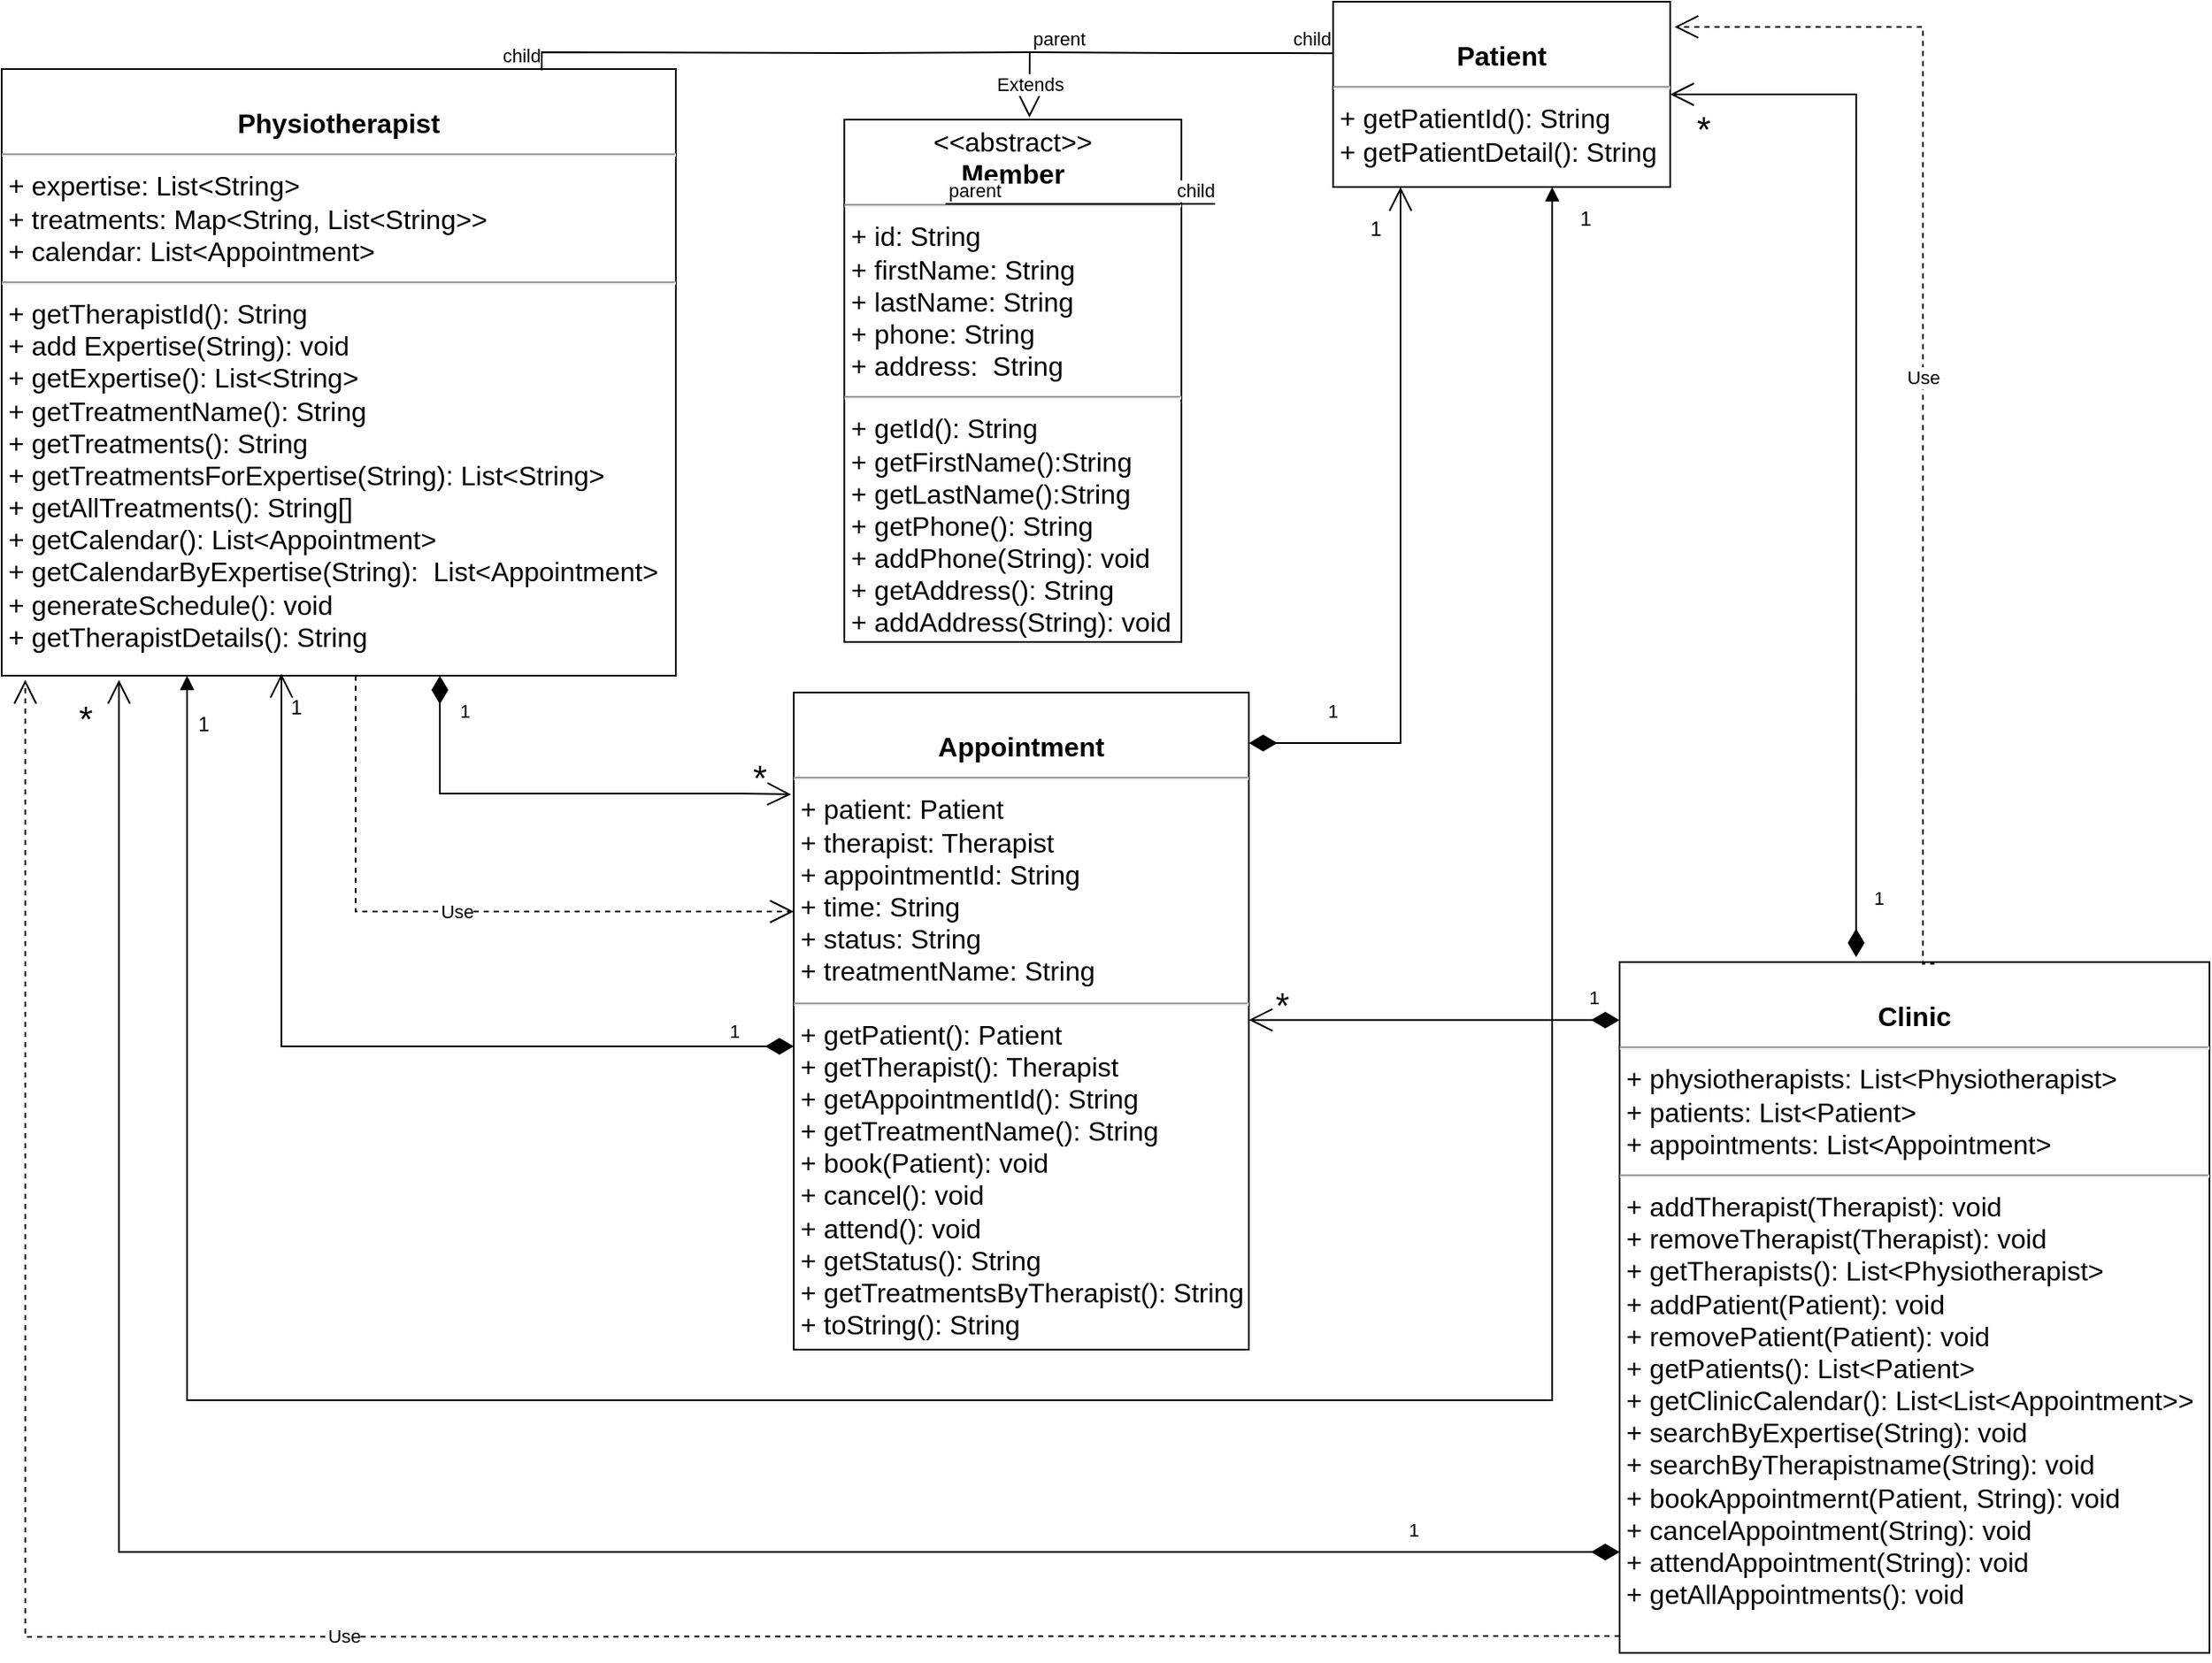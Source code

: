 <mxfile version="26.2.14">
  <diagram name="Page-1" id="c4acf3e9-155e-7222-9cf6-157b1a14988f">
    <mxGraphModel grid="1" page="1" gridSize="10" guides="1" tooltips="1" connect="1" arrows="1" fold="1" pageScale="1" pageWidth="850" pageHeight="1100" background="none" math="0" shadow="0">
      <root>
        <mxCell id="0" />
        <mxCell id="1" parent="0" />
        <mxCell id="5d2195bd80daf111-15" value="&lt;p style=&quot;margin:0px;margin-top:4px;text-align:center;&quot;&gt;&lt;br&gt;&lt;b&gt;Appointment&lt;/b&gt;&lt;/p&gt;&lt;hr&gt;&lt;p style=&quot;margin:0px;margin-left:4px;&quot;&gt;+ patient: Patient&lt;br&gt;&lt;/p&gt;&lt;p style=&quot;margin:0px;margin-left:4px;&quot;&gt;+ therapist: Therapist&lt;/p&gt;&lt;p style=&quot;margin:0px;margin-left:4px;&quot;&gt;+ appointmentId: String&lt;/p&gt;&lt;p style=&quot;margin:0px;margin-left:4px;&quot;&gt;+ time: String&lt;/p&gt;&lt;p style=&quot;margin:0px;margin-left:4px;&quot;&gt;+ status: String&lt;/p&gt;&lt;p style=&quot;margin:0px;margin-left:4px;&quot;&gt;+ treatmentName: String&lt;/p&gt;&lt;hr&gt;&lt;p style=&quot;margin:0px;margin-left:4px;&quot;&gt;+ getPatient(): Patient&lt;br&gt;+ getTherapist&lt;span style=&quot;background-color: transparent; color: light-dark(rgb(0, 0, 0), rgb(255, 255, 255));&quot;&gt;()&lt;/span&gt;&lt;span style=&quot;background-color: transparent; color: light-dark(rgb(0, 0, 0), rgb(255, 255, 255));&quot;&gt;: Therapist&lt;/span&gt;&lt;/p&gt;&lt;p style=&quot;margin:0px;margin-left:4px;&quot;&gt;+ getAppointmentId&lt;span style=&quot;background-color: transparent; color: light-dark(rgb(0, 0, 0), rgb(255, 255, 255));&quot;&gt;()&lt;/span&gt;&lt;span style=&quot;background-color: transparent; color: light-dark(rgb(0, 0, 0), rgb(255, 255, 255));&quot;&gt;: String&lt;/span&gt;&lt;/p&gt;&lt;p style=&quot;margin:0px;margin-left:4px;&quot;&gt;+ getTreatmentName&lt;span style=&quot;background-color: transparent; color: light-dark(rgb(0, 0, 0), rgb(255, 255, 255));&quot;&gt;()&lt;/span&gt;&lt;span style=&quot;background-color: transparent; color: light-dark(rgb(0, 0, 0), rgb(255, 255, 255));&quot;&gt;: String&lt;/span&gt;&lt;/p&gt;&lt;p style=&quot;margin:0px;margin-left:4px;&quot;&gt;+ book(Patient): void&lt;/p&gt;&lt;p style=&quot;margin:0px;margin-left:4px;&quot;&gt;+ cancel(): void&lt;/p&gt;&lt;p style=&quot;margin:0px;margin-left:4px;&quot;&gt;+ attend(): void&lt;/p&gt;&lt;p style=&quot;margin:0px;margin-left:4px;&quot;&gt;+ getStatus(): String&lt;/p&gt;&lt;p style=&quot;margin:0px;margin-left:4px;&quot;&gt;+ getTreatmentsByTherapist(): String&lt;/p&gt;&lt;p style=&quot;margin:0px;margin-left:4px;&quot;&gt;+ toString(): String&lt;/p&gt;" style="verticalAlign=top;align=left;overflow=fill;fontSize=16;fontFamily=Helvetica;html=1;rounded=0;shadow=0;comic=0;labelBackgroundColor=none;strokeWidth=1" vertex="1" parent="1">
          <mxGeometry x="700" y="470" width="270" height="390" as="geometry" />
        </mxCell>
        <mxCell id="5d2195bd80daf111-18" value="&lt;p style=&quot;margin:0px;margin-top:4px;text-align:center;&quot;&gt;&lt;br&gt;&lt;b&gt;Physiotherapist&lt;/b&gt;&lt;/p&gt;&lt;hr&gt;&lt;p style=&quot;margin:0px;margin-left:4px;&quot;&gt;&lt;span style=&quot;background-color: transparent; color: light-dark(rgb(0, 0, 0), rgb(255, 255, 255));&quot;&gt;+ expertise: List&amp;lt;String&amp;gt;&lt;/span&gt;&lt;/p&gt;&lt;p style=&quot;margin:0px;margin-left:4px;&quot;&gt;&lt;span style=&quot;background-color: transparent; color: light-dark(rgb(0, 0, 0), rgb(255, 255, 255));&quot;&gt;+ treatments: Map&amp;lt;String, List&amp;lt;String&amp;gt;&amp;gt;&lt;/span&gt;&lt;/p&gt;&lt;p style=&quot;margin:0px;margin-left:4px;&quot;&gt;&lt;span style=&quot;background-color: transparent; color: light-dark(rgb(0, 0, 0), rgb(255, 255, 255));&quot;&gt;+ calendar: List&amp;lt;Appointment&amp;gt;&lt;/span&gt;&lt;/p&gt;&lt;hr&gt;&lt;p style=&quot;margin: 0px 0px 0px 4px;&quot;&gt;+ getTherapistId(): String&lt;/p&gt;&lt;p style=&quot;margin:0px;margin-left:4px;&quot;&gt;&lt;span style=&quot;background-color: transparent; color: light-dark(rgb(0, 0, 0), rgb(255, 255, 255));&quot;&gt;+ add Expertise(String): void&lt;/span&gt;&lt;/p&gt;&lt;p style=&quot;margin:0px;margin-left:4px;&quot;&gt;+ getExpertise(): List&amp;lt;String&amp;gt;&lt;/p&gt;&lt;p style=&quot;margin: 0px 0px 0px 4px;&quot;&gt;+ getTreatmentName(): String&lt;/p&gt;&lt;p style=&quot;margin:0px;margin-left:4px;&quot;&gt;+ getTreatments(): String&lt;/p&gt;&lt;p style=&quot;margin:0px;margin-left:4px;&quot;&gt;+ getTreatmentsForExpertise(String): List&amp;lt;String&amp;gt;&lt;/p&gt;&lt;p style=&quot;margin:0px;margin-left:4px;&quot;&gt;+ getAllTreatments(): String[]&lt;/p&gt;&lt;p style=&quot;margin:0px;margin-left:4px;&quot;&gt;+ getCalendar(): List&amp;lt;Appointment&amp;gt;&lt;/p&gt;&lt;p style=&quot;margin:0px;margin-left:4px;&quot;&gt;+ getCalendarByExpertise(String):&amp;nbsp;&lt;span style=&quot;background-color: transparent; color: light-dark(rgb(0, 0, 0), rgb(255, 255, 255));&quot;&gt;&amp;nbsp;&lt;/span&gt;&lt;span style=&quot;background-color: transparent; color: light-dark(rgb(0, 0, 0), rgb(255, 255, 255));&quot;&gt;List&amp;lt;Appointment&amp;gt;&lt;/span&gt;&lt;/p&gt;&lt;p style=&quot;margin: 0px 0px 0px 4px;&quot;&gt;+ generateSchedule(): void&lt;/p&gt;&lt;p style=&quot;margin: 0px 0px 0px 4px;&quot;&gt;+ getTherapistDetails(): String&lt;/p&gt;&lt;div&gt;&lt;br&gt;&lt;/div&gt;&lt;div&gt;&lt;br&gt;&lt;/div&gt;" style="verticalAlign=top;align=left;overflow=fill;fontSize=16;fontFamily=Helvetica;html=1;rounded=0;shadow=0;comic=0;labelBackgroundColor=none;strokeWidth=1" vertex="1" parent="1">
          <mxGeometry x="230" y="100" width="400" height="360" as="geometry" />
        </mxCell>
        <mxCell id="5d2195bd80daf111-19" value="&lt;p style=&quot;margin:0px;margin-top:4px;text-align:center;&quot;&gt;&lt;br&gt;&lt;b&gt;Patient&lt;/b&gt;&lt;/p&gt;&lt;hr&gt;&lt;p style=&quot;margin:0px;margin-left:4px;&quot;&gt;+ getPatientId(): String&lt;br&gt;&lt;/p&gt;&lt;p style=&quot;margin: 0px 0px 0px 4px;&quot;&gt;+ getPatientDetail(): String&lt;/p&gt;&lt;p style=&quot;margin:0px;margin-left:4px;&quot;&gt;&lt;br&gt;&lt;/p&gt;" style="verticalAlign=top;align=left;overflow=fill;fontSize=16;fontFamily=Helvetica;html=1;rounded=0;shadow=0;comic=0;labelBackgroundColor=none;strokeWidth=1" vertex="1" parent="1">
          <mxGeometry x="1020" y="60" width="200" height="110" as="geometry" />
        </mxCell>
        <mxCell id="b_mvJeVkepmHWxjtMiGu-4" style="edgeStyle=orthogonalEdgeStyle;rounded=0;orthogonalLoop=1;jettySize=auto;html=1;exitX=0.5;exitY=1;exitDx=0;exitDy=0;fontSize=16;" edge="1" parent="1" source="5d2195bd80daf111-19" target="5d2195bd80daf111-19">
          <mxGeometry relative="1" as="geometry" />
        </mxCell>
        <mxCell id="pOyuZkokVOz519TOcyl2-1" style="edgeStyle=none;curved=1;rounded=0;orthogonalLoop=1;jettySize=auto;html=1;exitX=1;exitY=1;exitDx=0;exitDy=0;fontSize=16;startSize=8;endSize=8;" edge="1" parent="1" source="5d2195bd80daf111-18" target="5d2195bd80daf111-18">
          <mxGeometry relative="1" as="geometry" />
        </mxCell>
        <mxCell id="GI7IDmm3tCJ06FmEA8ja-2" value="&lt;p style=&quot;margin:0px;margin-top:4px;text-align:center;&quot;&gt;&amp;lt;&amp;lt;abstract&amp;gt;&amp;gt;&lt;br&gt;&lt;b&gt;Member&lt;/b&gt;&lt;/p&gt;&lt;hr&gt;&lt;p style=&quot;margin:0px;margin-left:4px;&quot;&gt;+ id: String&lt;br&gt;+ firstName: String&lt;/p&gt;&lt;p style=&quot;margin:0px;margin-left:4px;&quot;&gt;+ lastName: String&lt;/p&gt;&lt;p style=&quot;margin:0px;margin-left:4px;&quot;&gt;+ phone: String&lt;/p&gt;&lt;p style=&quot;margin:0px;margin-left:4px;&quot;&gt;+ address:&amp;nbsp; String&lt;/p&gt;&lt;hr&gt;&lt;p style=&quot;margin:0px;margin-left:4px;&quot;&gt;+ getId(): String&lt;br&gt;+ getFirstName&lt;span style=&quot;background-color: transparent; color: light-dark(rgb(0, 0, 0), rgb(255, 255, 255));&quot;&gt;()&lt;/span&gt;&lt;span style=&quot;background-color: transparent; color: light-dark(rgb(0, 0, 0), rgb(255, 255, 255));&quot;&gt;:String&lt;/span&gt;&lt;/p&gt;&lt;p style=&quot;margin:0px;margin-left:4px;&quot;&gt;+ getLastName&lt;span style=&quot;background-color: transparent; color: light-dark(rgb(0, 0, 0), rgb(255, 255, 255));&quot;&gt;()&lt;/span&gt;&lt;span style=&quot;background-color: transparent; color: light-dark(rgb(0, 0, 0), rgb(255, 255, 255));&quot;&gt;:String&lt;/span&gt;&lt;/p&gt;&lt;p style=&quot;margin:0px;margin-left:4px;&quot;&gt;+ getPhone&lt;span style=&quot;background-color: transparent; color: light-dark(rgb(0, 0, 0), rgb(255, 255, 255));&quot;&gt;()&lt;/span&gt;&lt;span style=&quot;background-color: transparent; color: light-dark(rgb(0, 0, 0), rgb(255, 255, 255));&quot;&gt;: String&lt;/span&gt;&lt;/p&gt;&lt;p style=&quot;margin:0px;margin-left:4px;&quot;&gt;+ addPhone(String): void&lt;/p&gt;&lt;p style=&quot;margin: 0px 0px 0px 4px;&quot;&gt;+ getAddress&lt;span style=&quot;background-color: transparent; color: light-dark(rgb(0, 0, 0), rgb(255, 255, 255));&quot;&gt;()&lt;/span&gt;&lt;span style=&quot;background-color: transparent; color: light-dark(rgb(0, 0, 0), rgb(255, 255, 255));&quot;&gt;: String&lt;/span&gt;&lt;/p&gt;&lt;p style=&quot;margin: 0px 0px 0px 4px;&quot;&gt;+ addAddress(String): void&lt;/p&gt;" style="verticalAlign=top;align=left;overflow=fill;fontSize=16;fontFamily=Helvetica;html=1;rounded=0;shadow=0;comic=0;labelBackgroundColor=none;strokeWidth=1" vertex="1" parent="1">
          <mxGeometry x="730" y="130" width="200" height="310" as="geometry" />
        </mxCell>
        <mxCell id="GI7IDmm3tCJ06FmEA8ja-18" value="&lt;p style=&quot;margin:0px;margin-top:4px;text-align:center;&quot;&gt;&lt;br&gt;&lt;b&gt;Clinic&lt;/b&gt;&lt;/p&gt;&lt;hr&gt;&lt;p style=&quot;margin: 0px 0px 0px 4px;&quot;&gt;+ physiotherapists: List&amp;lt;Physiotherapist&amp;gt;&lt;/p&gt;&lt;p style=&quot;margin: 0px 0px 0px 4px;&quot;&gt;+ patients: List&amp;lt;Patient&amp;gt;&lt;/p&gt;&lt;p style=&quot;margin:0px;margin-left:4px;&quot;&gt;+ appointments: List&amp;lt;&lt;span style=&quot;background-color: transparent; color: light-dark(rgb(0, 0, 0), rgb(255, 255, 255));&quot;&gt;Appointment&lt;/span&gt;&lt;span style=&quot;background-color: transparent; color: light-dark(rgb(0, 0, 0), rgb(255, 255, 255));&quot;&gt;&amp;gt;&lt;/span&gt;&lt;/p&gt;&lt;hr&gt;&lt;p style=&quot;margin:0px;margin-left:4px;&quot;&gt;+ addTherapist(Therapist): void&lt;br&gt;+ removeTherapist(Therapist): void&lt;/p&gt;&lt;p style=&quot;margin:0px;margin-left:4px;&quot;&gt;+ getTherapists():&amp;nbsp;&lt;span style=&quot;background-color: transparent; color: light-dark(rgb(0, 0, 0), rgb(255, 255, 255));&quot;&gt;List&amp;lt;Physiotherapist&amp;gt;&lt;/span&gt;&lt;/p&gt;&lt;p style=&quot;margin:0px;margin-left:4px;&quot;&gt;+ addPatient(Patient): void&lt;br&gt;+ removePatient(Patient): void&lt;/p&gt;&lt;p style=&quot;margin:0px;margin-left:4px;&quot;&gt;+ getPatients():&amp;nbsp;&lt;span style=&quot;color: light-dark(rgb(0, 0, 0), rgb(255, 255, 255)); background-color: transparent;&quot;&gt;List&amp;lt;&lt;/span&gt;Patient&lt;span style=&quot;color: light-dark(rgb(0, 0, 0), rgb(255, 255, 255)); background-color: transparent;&quot;&gt;&amp;gt;&lt;/span&gt;&lt;/p&gt;&lt;p style=&quot;margin:0px;margin-left:4px;&quot;&gt;+ getClinicCalendar():&amp;nbsp;&lt;span style=&quot;color: light-dark(rgb(0, 0, 0), rgb(255, 255, 255)); background-color: transparent;&quot;&gt;List&amp;lt;&lt;/span&gt;List&amp;lt;&lt;span style=&quot;color: light-dark(rgb(0, 0, 0), rgb(255, 255, 255)); background-color: transparent;&quot;&gt;Appointment&lt;/span&gt;&lt;span style=&quot;color: light-dark(rgb(0, 0, 0), rgb(255, 255, 255)); background-color: transparent;&quot;&gt;&amp;gt;&lt;/span&gt;&lt;span style=&quot;color: light-dark(rgb(0, 0, 0), rgb(255, 255, 255)); background-color: transparent;&quot;&gt;&amp;gt;&lt;/span&gt;&lt;/p&gt;&lt;p style=&quot;margin:0px;margin-left:4px;&quot;&gt;+ searchByExpertise(String):&amp;nbsp;&lt;span style=&quot;background-color: transparent; color: light-dark(rgb(0, 0, 0), rgb(255, 255, 255));&quot;&gt;void&lt;/span&gt;&lt;/p&gt;&lt;p style=&quot;margin:0px;margin-left:4px;&quot;&gt;+ searchByTherapistname(String):&amp;nbsp;&lt;span style=&quot;background-color: transparent; color: light-dark(rgb(0, 0, 0), rgb(255, 255, 255));&quot;&gt;void&lt;/span&gt;&lt;/p&gt;&lt;p style=&quot;margin:0px;margin-left:4px;&quot;&gt;+ bookAppointmernt(Patient,&amp;nbsp;&lt;span style=&quot;background-color: transparent; color: light-dark(rgb(0, 0, 0), rgb(255, 255, 255));&quot;&gt;String&lt;/span&gt;&lt;span style=&quot;background-color: transparent; color: light-dark(rgb(0, 0, 0), rgb(255, 255, 255));&quot;&gt;): void&lt;/span&gt;&lt;/p&gt;&lt;p style=&quot;margin:0px;margin-left:4px;&quot;&gt;+ cancelAppointment(&lt;span style=&quot;background-color: transparent; color: light-dark(rgb(0, 0, 0), rgb(255, 255, 255));&quot;&gt;String&lt;/span&gt;&lt;span style=&quot;background-color: transparent; color: light-dark(rgb(0, 0, 0), rgb(255, 255, 255));&quot;&gt;):&amp;nbsp;&lt;/span&gt;&lt;span style=&quot;background-color: transparent; color: light-dark(rgb(0, 0, 0), rgb(255, 255, 255));&quot;&gt;void&lt;/span&gt;&lt;/p&gt;&lt;p style=&quot;margin:0px;margin-left:4px;&quot;&gt;+ attendAppointment(&lt;span style=&quot;background-color: transparent; color: light-dark(rgb(0, 0, 0), rgb(255, 255, 255));&quot;&gt;String&lt;/span&gt;&lt;span style=&quot;background-color: transparent; color: light-dark(rgb(0, 0, 0), rgb(255, 255, 255));&quot;&gt;):&amp;nbsp;&lt;/span&gt;&lt;span style=&quot;background-color: transparent; color: light-dark(rgb(0, 0, 0), rgb(255, 255, 255));&quot;&gt;void&lt;/span&gt;&lt;/p&gt;&lt;p style=&quot;margin:0px;margin-left:4px;&quot;&gt;+ getAllAppointments():&amp;nbsp;&lt;span style=&quot;background-color: transparent; color: light-dark(rgb(0, 0, 0), rgb(255, 255, 255));&quot;&gt;void&lt;/span&gt;&lt;/p&gt;" style="verticalAlign=top;align=left;overflow=fill;fontSize=16;fontFamily=Helvetica;html=1;rounded=0;shadow=0;comic=0;labelBackgroundColor=none;strokeWidth=1" vertex="1" parent="1">
          <mxGeometry x="1190" y="630" width="350" height="410" as="geometry" />
        </mxCell>
        <mxCell id="-cmvJ7-s_CyICE8tqhm2-13" value="" style="endArrow=none;html=1;edgeStyle=orthogonalEdgeStyle;rounded=0;entryX=0.801;entryY=0.002;entryDx=0;entryDy=0;entryPerimeter=0;" edge="1" parent="1" target="5d2195bd80daf111-18">
          <mxGeometry relative="1" as="geometry">
            <mxPoint x="840" y="90" as="sourcePoint" />
            <mxPoint x="550" y="60" as="targetPoint" />
          </mxGeometry>
        </mxCell>
        <mxCell id="-cmvJ7-s_CyICE8tqhm2-15" value="child" style="edgeLabel;resizable=0;html=1;align=right;verticalAlign=bottom;" connectable="0" vertex="1" parent="-cmvJ7-s_CyICE8tqhm2-13">
          <mxGeometry x="1" relative="1" as="geometry" />
        </mxCell>
        <mxCell id="-cmvJ7-s_CyICE8tqhm2-22" value="Use" style="endArrow=open;endSize=12;dashed=1;html=1;rounded=0;exitX=0.426;exitY=0.007;exitDx=0;exitDy=0;exitPerimeter=0;edgeStyle=orthogonalEdgeStyle;entryX=1.013;entryY=0.136;entryDx=0;entryDy=0;entryPerimeter=0;" edge="1" parent="1" target="5d2195bd80daf111-19">
          <mxGeometry width="160" relative="1" as="geometry">
            <mxPoint x="1376.3" y="630.0" as="sourcePoint" />
            <mxPoint x="1260" y="75" as="targetPoint" />
            <Array as="points">
              <mxPoint x="1376" y="631" />
              <mxPoint x="1370" y="631" />
              <mxPoint x="1370" y="75" />
            </Array>
          </mxGeometry>
        </mxCell>
        <mxCell id="-cmvJ7-s_CyICE8tqhm2-23" value="Use" style="endArrow=open;endSize=12;dashed=1;html=1;rounded=0;edgeStyle=orthogonalEdgeStyle;entryX=0.035;entryY=1.007;entryDx=0;entryDy=0;entryPerimeter=0;" edge="1" parent="1" target="5d2195bd80daf111-18">
          <mxGeometry width="160" relative="1" as="geometry">
            <mxPoint x="1190" y="1030" as="sourcePoint" />
            <mxPoint x="1030" y="1030" as="targetPoint" />
          </mxGeometry>
        </mxCell>
        <mxCell id="-cmvJ7-s_CyICE8tqhm2-24" value="1" style="endArrow=open;html=1;endSize=12;startArrow=diamondThin;startSize=14;startFill=1;edgeStyle=orthogonalEdgeStyle;align=left;verticalAlign=bottom;rounded=0;entryX=-0.006;entryY=0.155;entryDx=0;entryDy=0;entryPerimeter=0;exitX=0.65;exitY=1;exitDx=0;exitDy=0;exitPerimeter=0;" edge="1" parent="1" source="5d2195bd80daf111-18" target="5d2195bd80daf111-15">
          <mxGeometry x="-0.784" y="10" relative="1" as="geometry">
            <mxPoint x="410" y="530" as="sourcePoint" />
            <mxPoint x="570" y="530" as="targetPoint" />
            <Array as="points">
              <mxPoint x="490" y="530" />
              <mxPoint x="670" y="530" />
            </Array>
            <mxPoint as="offset" />
          </mxGeometry>
        </mxCell>
        <mxCell id="ZGBg4xd1OXdMOVSqvCAk-8" value="" style="edgeStyle=orthogonalEdgeStyle;rounded=0;orthogonalLoop=1;jettySize=auto;html=1;" edge="1" parent="1" source="-cmvJ7-s_CyICE8tqhm2-28" target="5d2195bd80daf111-15">
          <mxGeometry relative="1" as="geometry" />
        </mxCell>
        <mxCell id="-cmvJ7-s_CyICE8tqhm2-28" value="*" style="text;html=1;align=center;verticalAlign=middle;whiteSpace=wrap;rounded=0;fontSize=21;" vertex="1" parent="1">
          <mxGeometry x="660" y="520" width="40" as="geometry" />
        </mxCell>
        <mxCell id="ZGBg4xd1OXdMOVSqvCAk-1" value="1" style="endArrow=open;html=1;endSize=12;startArrow=diamondThin;startSize=14;startFill=1;edgeStyle=orthogonalEdgeStyle;align=left;verticalAlign=bottom;rounded=0;exitX=1;exitY=0.077;exitDx=0;exitDy=0;exitPerimeter=0;entryX=0.2;entryY=1;entryDx=0;entryDy=0;entryPerimeter=0;" edge="1" parent="1" source="5d2195bd80daf111-15" target="5d2195bd80daf111-19">
          <mxGeometry x="-0.784" y="10" relative="1" as="geometry">
            <mxPoint x="1040" y="500" as="sourcePoint" />
            <mxPoint x="1060" y="190" as="targetPoint" />
            <Array as="points">
              <mxPoint x="1060" y="500" />
            </Array>
            <mxPoint as="offset" />
          </mxGeometry>
        </mxCell>
        <mxCell id="ZGBg4xd1OXdMOVSqvCAk-2" value="1" style="endArrow=open;html=1;endSize=12;startArrow=diamondThin;startSize=14;startFill=1;edgeStyle=orthogonalEdgeStyle;align=left;verticalAlign=bottom;rounded=0;entryX=0;entryY=0.084;entryDx=0;entryDy=0;entryPerimeter=0;exitX=0;exitY=0.084;exitDx=0;exitDy=0;exitPerimeter=0;" edge="1" parent="1" source="GI7IDmm3tCJ06FmEA8ja-18">
          <mxGeometry x="-0.819" y="-4" relative="1" as="geometry">
            <mxPoint x="1130" y="664.33" as="sourcePoint" />
            <mxPoint x="970" y="664.33" as="targetPoint" />
            <mxPoint as="offset" />
          </mxGeometry>
        </mxCell>
        <mxCell id="ZGBg4xd1OXdMOVSqvCAk-9" value="*" style="text;html=1;align=center;verticalAlign=middle;whiteSpace=wrap;rounded=0;fontSize=21;" vertex="1" parent="1">
          <mxGeometry x="970" y="640" width="40" height="30" as="geometry" />
        </mxCell>
        <mxCell id="ZGBg4xd1OXdMOVSqvCAk-11" value="Extends" style="endArrow=block;endSize=16;endFill=0;html=1;rounded=0;entryX=0.549;entryY=-0.004;entryDx=0;entryDy=0;entryPerimeter=0;" edge="1" parent="1" target="GI7IDmm3tCJ06FmEA8ja-2">
          <mxGeometry width="160" relative="1" as="geometry">
            <mxPoint x="840" y="90" as="sourcePoint" />
            <mxPoint x="834.92" y="130" as="targetPoint" />
          </mxGeometry>
        </mxCell>
        <mxCell id="ZGBg4xd1OXdMOVSqvCAk-13" value="" style="endArrow=none;html=1;edgeStyle=orthogonalEdgeStyle;rounded=0;" edge="1" parent="1">
          <mxGeometry relative="1" as="geometry">
            <mxPoint x="790" y="180" as="sourcePoint" />
            <mxPoint x="950" y="180" as="targetPoint" />
          </mxGeometry>
        </mxCell>
        <mxCell id="ZGBg4xd1OXdMOVSqvCAk-14" value="parent" style="edgeLabel;resizable=0;html=1;align=left;verticalAlign=bottom;" connectable="0" vertex="1" parent="ZGBg4xd1OXdMOVSqvCAk-13">
          <mxGeometry x="-1" relative="1" as="geometry" />
        </mxCell>
        <mxCell id="ZGBg4xd1OXdMOVSqvCAk-15" value="child" style="edgeLabel;resizable=0;html=1;align=right;verticalAlign=bottom;" connectable="0" vertex="1" parent="ZGBg4xd1OXdMOVSqvCAk-13">
          <mxGeometry x="1" relative="1" as="geometry" />
        </mxCell>
        <mxCell id="ZGBg4xd1OXdMOVSqvCAk-16" value="" style="endArrow=none;html=1;edgeStyle=orthogonalEdgeStyle;rounded=0;entryX=-0.002;entryY=0.278;entryDx=0;entryDy=0;entryPerimeter=0;" edge="1" parent="1" target="5d2195bd80daf111-19">
          <mxGeometry relative="1" as="geometry">
            <mxPoint x="840" y="90" as="sourcePoint" />
            <mxPoint x="1000" y="90" as="targetPoint" />
          </mxGeometry>
        </mxCell>
        <mxCell id="ZGBg4xd1OXdMOVSqvCAk-17" value="parent" style="edgeLabel;resizable=0;html=1;align=left;verticalAlign=bottom;" connectable="0" vertex="1" parent="ZGBg4xd1OXdMOVSqvCAk-16">
          <mxGeometry x="-1" relative="1" as="geometry" />
        </mxCell>
        <mxCell id="ZGBg4xd1OXdMOVSqvCAk-18" value="child" style="edgeLabel;resizable=0;html=1;align=right;verticalAlign=bottom;" connectable="0" vertex="1" parent="ZGBg4xd1OXdMOVSqvCAk-16">
          <mxGeometry x="1" relative="1" as="geometry" />
        </mxCell>
        <mxCell id="ZGBg4xd1OXdMOVSqvCAk-20" value="1" style="text;html=1;align=center;verticalAlign=middle;resizable=0;points=[];autosize=1;strokeColor=none;fillColor=none;" vertex="1" parent="1">
          <mxGeometry x="1030" y="180" width="30" height="30" as="geometry" />
        </mxCell>
        <mxCell id="ZGBg4xd1OXdMOVSqvCAk-23" value="1" style="endArrow=open;html=1;endSize=12;startArrow=diamondThin;startSize=14;startFill=1;edgeStyle=orthogonalEdgeStyle;align=left;verticalAlign=bottom;rounded=0;exitX=0;exitY=0.854;exitDx=0;exitDy=0;exitPerimeter=0;entryX=0.174;entryY=1.007;entryDx=0;entryDy=0;entryPerimeter=0;" edge="1" parent="1" source="GI7IDmm3tCJ06FmEA8ja-18" target="5d2195bd80daf111-18">
          <mxGeometry x="-0.819" y="-4" relative="1" as="geometry">
            <mxPoint x="1040" y="980" as="sourcePoint" />
            <mxPoint x="300" y="470" as="targetPoint" />
            <mxPoint as="offset" />
          </mxGeometry>
        </mxCell>
        <mxCell id="ZGBg4xd1OXdMOVSqvCAk-24" value="*" style="text;html=1;align=center;verticalAlign=middle;whiteSpace=wrap;rounded=0;fontSize=21;" vertex="1" parent="1">
          <mxGeometry x="260" y="470" width="40" height="30" as="geometry" />
        </mxCell>
        <mxCell id="ZGBg4xd1OXdMOVSqvCAk-26" value="1" style="endArrow=open;html=1;endSize=12;startArrow=diamondThin;startSize=14;startFill=1;edgeStyle=orthogonalEdgeStyle;align=left;verticalAlign=bottom;rounded=0;exitX=0.401;exitY=-0.007;exitDx=0;exitDy=0;exitPerimeter=0;entryX=1;entryY=0.5;entryDx=0;entryDy=0;" edge="1" parent="1" source="GI7IDmm3tCJ06FmEA8ja-18" target="5d2195bd80daf111-19">
          <mxGeometry x="-0.915" y="-10" relative="1" as="geometry">
            <mxPoint x="1330" y="620" as="sourcePoint" />
            <mxPoint x="1330" y="460" as="targetPoint" />
            <mxPoint x="-1" as="offset" />
          </mxGeometry>
        </mxCell>
        <mxCell id="ZGBg4xd1OXdMOVSqvCAk-27" value="*" style="text;html=1;align=center;verticalAlign=middle;whiteSpace=wrap;rounded=0;fontSize=21;" vertex="1" parent="1">
          <mxGeometry x="1220" y="120" width="40" height="30" as="geometry" />
        </mxCell>
        <mxCell id="ZGBg4xd1OXdMOVSqvCAk-28" value="Use" style="endArrow=open;endSize=12;dashed=1;html=1;rounded=0;edgeStyle=orthogonalEdgeStyle;exitX=0.525;exitY=1;exitDx=0;exitDy=0;exitPerimeter=0;" edge="1" parent="1" source="5d2195bd80daf111-18">
          <mxGeometry width="160" relative="1" as="geometry">
            <mxPoint x="460" y="600" as="sourcePoint" />
            <mxPoint x="700" y="600" as="targetPoint" />
            <Array as="points">
              <mxPoint x="440" y="600" />
            </Array>
          </mxGeometry>
        </mxCell>
        <mxCell id="ZGBg4xd1OXdMOVSqvCAk-29" value="1" style="endArrow=open;html=1;endSize=12;startArrow=diamondThin;startSize=14;startFill=1;edgeStyle=orthogonalEdgeStyle;align=left;verticalAlign=bottom;rounded=0;entryX=0.415;entryY=0.997;entryDx=0;entryDy=0;entryPerimeter=0;exitX=0.65;exitY=1;exitDx=0;exitDy=0;exitPerimeter=0;" edge="1" parent="1" target="5d2195bd80daf111-18">
          <mxGeometry x="-0.848" relative="1" as="geometry">
            <mxPoint x="700" y="680" as="sourcePoint" />
            <mxPoint x="492" y="610" as="targetPoint" />
            <Array as="points">
              <mxPoint x="396" y="680" />
            </Array>
            <mxPoint as="offset" />
          </mxGeometry>
        </mxCell>
        <mxCell id="ZGBg4xd1OXdMOVSqvCAk-33" value="&lt;font style=&quot;font-size: 12px;&quot;&gt;1&lt;/font&gt;" style="text;html=1;align=center;verticalAlign=middle;whiteSpace=wrap;rounded=0;fontSize=21;" vertex="1" parent="1">
          <mxGeometry x="385" y="460" width="40" height="30" as="geometry" />
        </mxCell>
        <mxCell id="ZGBg4xd1OXdMOVSqvCAk-34" value="" style="endArrow=block;startArrow=block;endFill=1;startFill=1;html=1;rounded=0;edgeStyle=orthogonalEdgeStyle;exitX=0.275;exitY=1;exitDx=0;exitDy=0;exitPerimeter=0;entryX=0.65;entryY=1;entryDx=0;entryDy=0;entryPerimeter=0;" edge="1" parent="1" source="5d2195bd80daf111-18" target="5d2195bd80daf111-19">
          <mxGeometry width="160" relative="1" as="geometry">
            <mxPoint x="360" y="910" as="sourcePoint" />
            <mxPoint x="1120" y="910" as="targetPoint" />
            <Array as="points">
              <mxPoint x="340" y="890" />
              <mxPoint x="1150" y="890" />
            </Array>
          </mxGeometry>
        </mxCell>
        <mxCell id="ZGBg4xd1OXdMOVSqvCAk-36" value="&lt;font style=&quot;font-size: 12px;&quot;&gt;1&lt;/font&gt;" style="text;html=1;align=center;verticalAlign=middle;whiteSpace=wrap;rounded=0;fontSize=21;" vertex="1" parent="1">
          <mxGeometry x="330" y="470" width="40" height="30" as="geometry" />
        </mxCell>
        <mxCell id="ZGBg4xd1OXdMOVSqvCAk-38" value="&lt;font style=&quot;font-size: 12px;&quot;&gt;1&lt;/font&gt;" style="text;html=1;align=center;verticalAlign=middle;whiteSpace=wrap;rounded=0;fontSize=21;" vertex="1" parent="1">
          <mxGeometry x="1150" y="170" width="40" height="30" as="geometry" />
        </mxCell>
      </root>
    </mxGraphModel>
  </diagram>
</mxfile>
